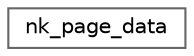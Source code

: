 digraph "类继承关系图"
{
 // LATEX_PDF_SIZE
  bgcolor="transparent";
  edge [fontname=Helvetica,fontsize=10,labelfontname=Helvetica,labelfontsize=10];
  node [fontname=Helvetica,fontsize=10,shape=box,height=0.2,width=0.4];
  rankdir="LR";
  Node0 [id="Node000000",label="nk_page_data",height=0.2,width=0.4,color="grey40", fillcolor="white", style="filled",URL="$unionnk__page__data.html",tooltip=" "];
}
